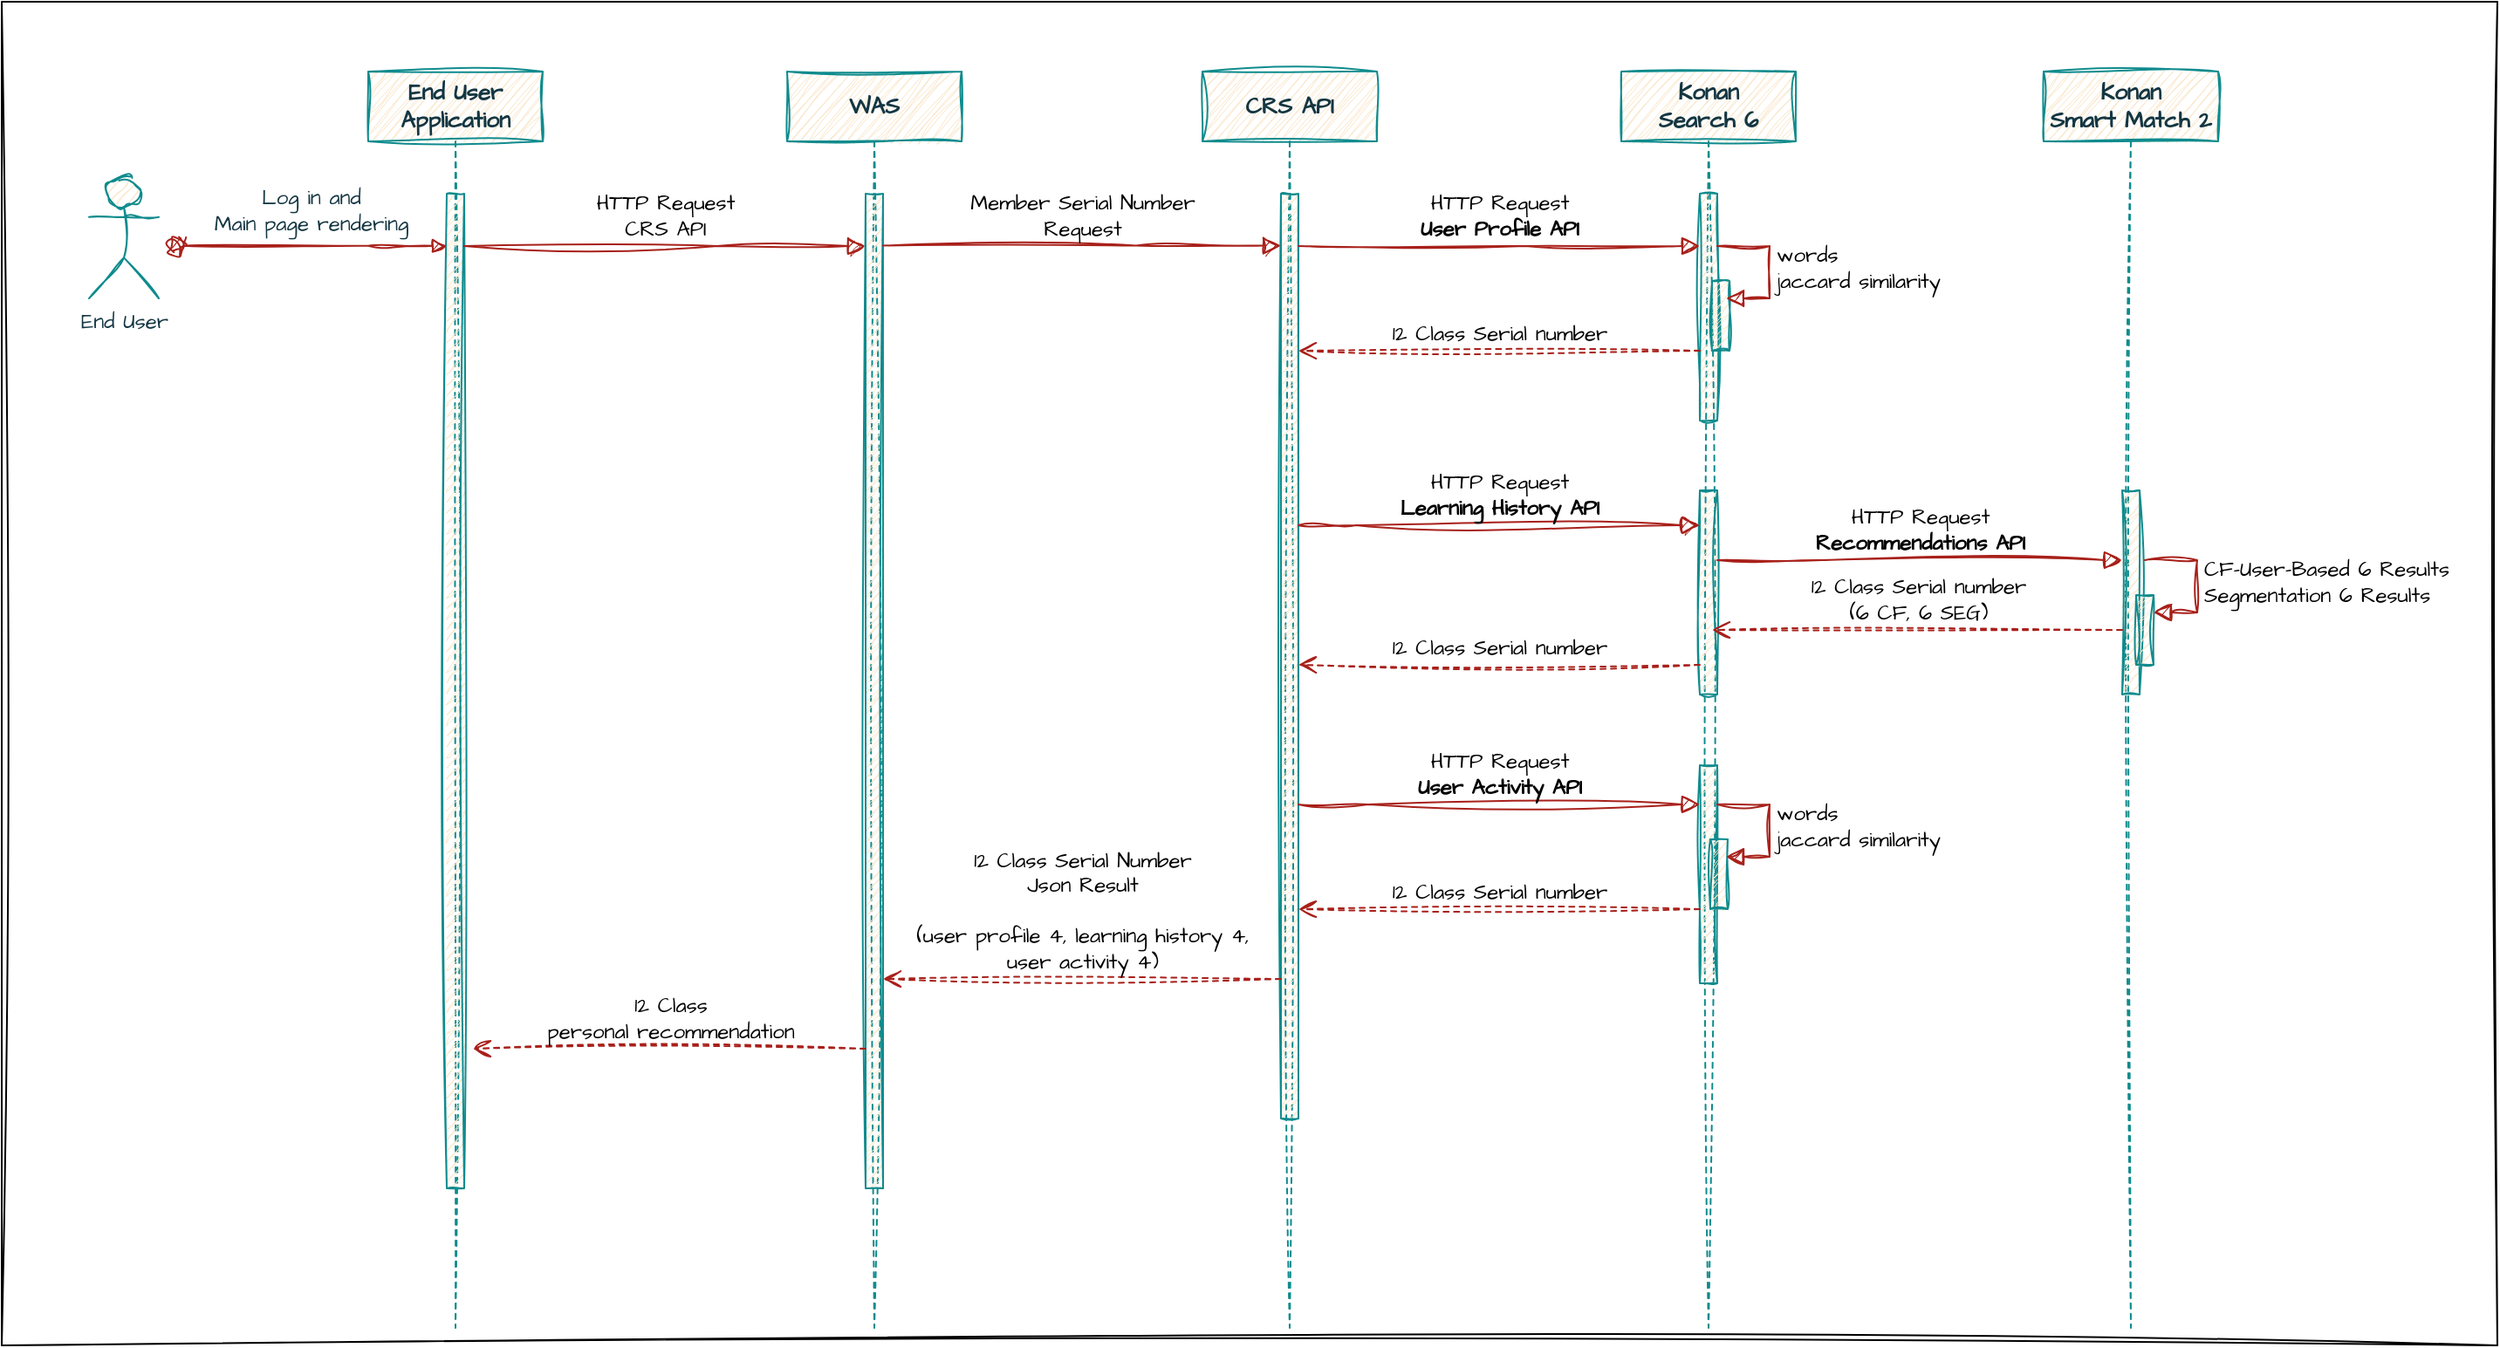 <mxfile version="24.7.13">
  <diagram name="Page-1" id="2YBvvXClWsGukQMizWep">
    <mxGraphModel dx="5349" dy="2766" grid="1" gridSize="10" guides="1" tooltips="1" connect="1" arrows="1" fold="1" page="1" pageScale="1" pageWidth="1100" pageHeight="850" math="0" shadow="0">
      <root>
        <mxCell id="0" />
        <mxCell id="1" parent="0" />
        <mxCell id="-3Ct2iZwQbk6gzx0PKH6-1" value="" style="rounded=0;whiteSpace=wrap;html=1;sketch=1;curveFitting=1;jiggle=2;glass=0;shadow=0;" parent="1" vertex="1">
          <mxGeometry x="-3100" y="-1680" width="1430" height="770" as="geometry" />
        </mxCell>
        <mxCell id="W0gw1Imxjig5qcPms8Uq-233" value="&lt;b&gt;&lt;font style=&quot;font-size: 13px;&quot;&gt;End User Application&lt;/font&gt;&lt;/b&gt;" style="shape=umlLifeline;perimeter=lifelinePerimeter;whiteSpace=wrap;html=1;container=0;dropTarget=0;collapsible=0;recursiveResize=0;outlineConnect=0;portConstraint=eastwest;newEdgeStyle={&quot;edgeStyle&quot;:&quot;elbowEdgeStyle&quot;,&quot;elbow&quot;:&quot;vertical&quot;,&quot;curved&quot;:0,&quot;rounded&quot;:0};sketch=1;hachureGap=4;jiggle=2;curveFitting=1;fontFamily=Architects Daughter;fontSource=https%3A%2F%2Ffonts.googleapis.com%2Fcss%3Ffamily%3DArchitects%2BDaughter;labelBackgroundColor=none;fillColor=#FAE5C7;strokeColor=#0F8B8D;fontColor=#143642;" parent="1" vertex="1">
          <mxGeometry x="-2890" y="-1640" width="100" height="720" as="geometry" />
        </mxCell>
        <mxCell id="W0gw1Imxjig5qcPms8Uq-234" value="" style="html=1;points=[];perimeter=orthogonalPerimeter;outlineConnect=0;targetShapes=umlLifeline;portConstraint=eastwest;newEdgeStyle={&quot;edgeStyle&quot;:&quot;elbowEdgeStyle&quot;,&quot;elbow&quot;:&quot;vertical&quot;,&quot;curved&quot;:0,&quot;rounded&quot;:0};sketch=1;hachureGap=4;jiggle=2;curveFitting=1;fontFamily=Architects Daughter;fontSource=https%3A%2F%2Ffonts.googleapis.com%2Fcss%3Ffamily%3DArchitects%2BDaughter;labelBackgroundColor=none;fillColor=#FAE5C7;strokeColor=#0F8B8D;fontColor=#143642;" parent="W0gw1Imxjig5qcPms8Uq-233" vertex="1">
          <mxGeometry x="45" y="70" width="10" height="570" as="geometry" />
        </mxCell>
        <mxCell id="W0gw1Imxjig5qcPms8Uq-237" value="&lt;b&gt;&lt;font style=&quot;font-size: 13px;&quot;&gt;CRS&amp;nbsp;&lt;/font&gt;&lt;/b&gt;&lt;b style=&quot;background-color: initial;&quot;&gt;&lt;font style=&quot;font-size: 13px;&quot;&gt;API&lt;/font&gt;&lt;/b&gt;" style="shape=umlLifeline;perimeter=lifelinePerimeter;whiteSpace=wrap;html=1;container=0;dropTarget=0;collapsible=0;recursiveResize=0;outlineConnect=0;portConstraint=eastwest;newEdgeStyle={&quot;edgeStyle&quot;:&quot;elbowEdgeStyle&quot;,&quot;elbow&quot;:&quot;vertical&quot;,&quot;curved&quot;:0,&quot;rounded&quot;:0};sketch=1;hachureGap=4;jiggle=2;curveFitting=1;fontFamily=Architects Daughter;fontSource=https%3A%2F%2Ffonts.googleapis.com%2Fcss%3Ffamily%3DArchitects%2BDaughter;labelBackgroundColor=none;fillColor=#FAE5C7;strokeColor=#0F8B8D;fontColor=#143642;" parent="1" vertex="1">
          <mxGeometry x="-2412" y="-1640" width="100" height="720" as="geometry" />
        </mxCell>
        <mxCell id="W0gw1Imxjig5qcPms8Uq-238" value="" style="html=1;points=[];perimeter=orthogonalPerimeter;outlineConnect=0;targetShapes=umlLifeline;portConstraint=eastwest;newEdgeStyle={&quot;edgeStyle&quot;:&quot;elbowEdgeStyle&quot;,&quot;elbow&quot;:&quot;vertical&quot;,&quot;curved&quot;:0,&quot;rounded&quot;:0};sketch=1;hachureGap=4;jiggle=2;curveFitting=1;fontFamily=Architects Daughter;fontSource=https%3A%2F%2Ffonts.googleapis.com%2Fcss%3Ffamily%3DArchitects%2BDaughter;labelBackgroundColor=none;fillColor=#FAE5C7;strokeColor=#0F8B8D;fontColor=#143642;" parent="W0gw1Imxjig5qcPms8Uq-237" vertex="1">
          <mxGeometry x="45" y="70" width="10" height="530" as="geometry" />
        </mxCell>
        <mxCell id="W0gw1Imxjig5qcPms8Uq-239" value="HTTP Request&lt;div&gt;CRS API&lt;/div&gt;" style="html=1;verticalAlign=bottom;endArrow=block;edgeStyle=elbowEdgeStyle;elbow=vertical;curved=0;rounded=0;sketch=1;hachureGap=4;jiggle=2;curveFitting=1;fontFamily=Architects Daughter;fontSource=https%3A%2F%2Ffonts.googleapis.com%2Fcss%3Ffamily%3DArchitects%2BDaughter;fontSize=12;startSize=8;endSize=8;labelBackgroundColor=none;strokeColor=#A8201A;fontColor=default;" parent="1" source="W0gw1Imxjig5qcPms8Uq-234" target="W0gw1Imxjig5qcPms8Uq-291" edge="1">
          <mxGeometry relative="1" as="geometry">
            <mxPoint x="-2830" y="-1540" as="sourcePoint" />
            <Array as="points">
              <mxPoint x="-2690" y="-1540" />
              <mxPoint x="-2647" y="-1520" />
            </Array>
            <mxPoint x="-2600" y="-1540" as="targetPoint" />
          </mxGeometry>
        </mxCell>
        <mxCell id="W0gw1Imxjig5qcPms8Uq-243" value="End User" style="shape=umlActor;verticalLabelPosition=bottom;verticalAlign=top;html=1;outlineConnect=0;sketch=1;hachureGap=4;jiggle=2;curveFitting=1;fontFamily=Architects Daughter;fontSource=https%3A%2F%2Ffonts.googleapis.com%2Fcss%3Ffamily%3DArchitects%2BDaughter;labelBackgroundColor=none;fillColor=#FAE5C7;strokeColor=#0F8B8D;fontColor=#143642;" parent="1" vertex="1">
          <mxGeometry x="-3050" y="-1580" width="40" height="70" as="geometry" />
        </mxCell>
        <mxCell id="W0gw1Imxjig5qcPms8Uq-235" value="" style="html=1;verticalAlign=bottom;startArrow=oval;endArrow=block;startSize=8;edgeStyle=elbowEdgeStyle;elbow=vertical;curved=0;rounded=0;sketch=1;hachureGap=4;jiggle=2;curveFitting=1;fontFamily=Architects Daughter;fontSource=https%3A%2F%2Ffonts.googleapis.com%2Fcss%3Ffamily%3DArchitects%2BDaughter;fontSize=12;labelBackgroundColor=none;strokeColor=#A8201A;fontColor=default;" parent="1" edge="1">
          <mxGeometry x="-0.006" relative="1" as="geometry">
            <mxPoint x="-3000" y="-1540.14" as="sourcePoint" />
            <mxPoint x="-2845" y="-1540.14" as="targetPoint" />
            <Array as="points">
              <mxPoint x="-2890" y="-1540.14" />
            </Array>
            <mxPoint as="offset" />
          </mxGeometry>
        </mxCell>
        <mxCell id="W0gw1Imxjig5qcPms8Uq-258" value="Log in and&lt;div&gt;Main page rendering&lt;/div&gt;" style="edgeLabel;html=1;align=center;verticalAlign=middle;resizable=0;points=[];fontSize=12;sketch=1;hachureGap=4;jiggle=2;curveFitting=1;fontFamily=Architects Daughter;fontSource=https%3A%2F%2Ffonts.googleapis.com%2Fcss%3Ffamily%3DArchitects%2BDaughter;labelBackgroundColor=none;fontColor=#143642;" parent="W0gw1Imxjig5qcPms8Uq-235" vertex="1" connectable="0">
          <mxGeometry x="-0.605" y="3" relative="1" as="geometry">
            <mxPoint x="46" y="-17" as="offset" />
          </mxGeometry>
        </mxCell>
        <mxCell id="W0gw1Imxjig5qcPms8Uq-256" value="&lt;b style=&quot;font-size: 13px;&quot;&gt;&lt;font style=&quot;font-size: 13px;&quot;&gt;Konan&lt;/font&gt;&lt;/b&gt;&lt;div style=&quot;font-size: 13px;&quot;&gt;&lt;b&gt;&lt;font style=&quot;font-size: 13px;&quot;&gt;Search 6&lt;/font&gt;&lt;/b&gt;&lt;/div&gt;" style="shape=umlLifeline;perimeter=lifelinePerimeter;whiteSpace=wrap;html=1;container=0;dropTarget=0;collapsible=0;recursiveResize=0;outlineConnect=0;portConstraint=eastwest;newEdgeStyle={&quot;edgeStyle&quot;:&quot;elbowEdgeStyle&quot;,&quot;elbow&quot;:&quot;vertical&quot;,&quot;curved&quot;:0,&quot;rounded&quot;:0};sketch=1;hachureGap=4;jiggle=2;curveFitting=1;fontFamily=Architects Daughter;fontSource=https%3A%2F%2Ffonts.googleapis.com%2Fcss%3Ffamily%3DArchitects%2BDaughter;labelBackgroundColor=none;fillColor=#FAE5C7;strokeColor=#0F8B8D;fontColor=#143642;" parent="1" vertex="1">
          <mxGeometry x="-2172" y="-1640" width="100" height="720" as="geometry" />
        </mxCell>
        <mxCell id="W0gw1Imxjig5qcPms8Uq-257" value="" style="html=1;points=[];perimeter=orthogonalPerimeter;outlineConnect=0;targetShapes=umlLifeline;portConstraint=eastwest;newEdgeStyle={&quot;edgeStyle&quot;:&quot;elbowEdgeStyle&quot;,&quot;elbow&quot;:&quot;vertical&quot;,&quot;curved&quot;:0,&quot;rounded&quot;:0};sketch=1;hachureGap=4;jiggle=2;curveFitting=1;fontFamily=Architects Daughter;fontSource=https%3A%2F%2Ffonts.googleapis.com%2Fcss%3Ffamily%3DArchitects%2BDaughter;labelBackgroundColor=none;fillColor=#FAE5C7;strokeColor=#0F8B8D;fontColor=#143642;" parent="W0gw1Imxjig5qcPms8Uq-256" vertex="1">
          <mxGeometry x="45" y="70" width="10" height="130" as="geometry" />
        </mxCell>
        <mxCell id="W0gw1Imxjig5qcPms8Uq-265" value="" style="html=1;points=[[0,0,0,0,5],[0,1,0,0,-5],[1,0,0,0,5],[1,1,0,0,-5]];perimeter=orthogonalPerimeter;outlineConnect=0;targetShapes=umlLifeline;portConstraint=eastwest;newEdgeStyle={&quot;curved&quot;:0,&quot;rounded&quot;:0};sketch=1;hachureGap=4;jiggle=2;curveFitting=1;fontFamily=Architects Daughter;fontSource=https%3A%2F%2Ffonts.googleapis.com%2Fcss%3Ffamily%3DArchitects%2BDaughter;labelBackgroundColor=none;fillColor=#FAE5C7;strokeColor=#0F8B8D;fontColor=#143642;" parent="W0gw1Imxjig5qcPms8Uq-256" vertex="1">
          <mxGeometry x="52" y="120" width="10" height="40" as="geometry" />
        </mxCell>
        <mxCell id="W0gw1Imxjig5qcPms8Uq-266" value="words&lt;div&gt;jaccard similarity&lt;/div&gt;" style="html=1;align=left;spacingLeft=2;endArrow=block;rounded=0;edgeStyle=orthogonalEdgeStyle;curved=0;rounded=0;sketch=1;hachureGap=4;jiggle=2;curveFitting=1;fontFamily=Architects Daughter;fontSource=https%3A%2F%2Ffonts.googleapis.com%2Fcss%3Ffamily%3DArchitects%2BDaughter;fontSize=12;startSize=8;endSize=8;labelBackgroundColor=none;strokeColor=#A8201A;fontColor=default;" parent="W0gw1Imxjig5qcPms8Uq-256" edge="1">
          <mxGeometry relative="1" as="geometry">
            <mxPoint x="55" y="100" as="sourcePoint" />
            <Array as="points">
              <mxPoint x="85" y="130" />
            </Array>
            <mxPoint x="60" y="130" as="targetPoint" />
          </mxGeometry>
        </mxCell>
        <mxCell id="W0gw1Imxjig5qcPms8Uq-268" value="" style="html=1;points=[];perimeter=orthogonalPerimeter;outlineConnect=0;targetShapes=umlLifeline;portConstraint=eastwest;newEdgeStyle={&quot;edgeStyle&quot;:&quot;elbowEdgeStyle&quot;,&quot;elbow&quot;:&quot;vertical&quot;,&quot;curved&quot;:0,&quot;rounded&quot;:0};sketch=1;hachureGap=4;jiggle=2;curveFitting=1;fontFamily=Architects Daughter;fontSource=https%3A%2F%2Ffonts.googleapis.com%2Fcss%3Ffamily%3DArchitects%2BDaughter;labelBackgroundColor=none;fillColor=#FAE5C7;strokeColor=#0F8B8D;fontColor=#143642;" parent="W0gw1Imxjig5qcPms8Uq-256" vertex="1">
          <mxGeometry x="45" y="240" width="10" height="117" as="geometry" />
        </mxCell>
        <mxCell id="W0gw1Imxjig5qcPms8Uq-275" value="" style="html=1;points=[];perimeter=orthogonalPerimeter;outlineConnect=0;targetShapes=umlLifeline;portConstraint=eastwest;newEdgeStyle={&quot;edgeStyle&quot;:&quot;elbowEdgeStyle&quot;,&quot;elbow&quot;:&quot;vertical&quot;,&quot;curved&quot;:0,&quot;rounded&quot;:0};sketch=1;hachureGap=4;jiggle=2;curveFitting=1;fontFamily=Architects Daughter;fontSource=https%3A%2F%2Ffonts.googleapis.com%2Fcss%3Ffamily%3DArchitects%2BDaughter;labelBackgroundColor=none;fillColor=#FAE5C7;strokeColor=#0F8B8D;fontColor=#143642;" parent="W0gw1Imxjig5qcPms8Uq-256" vertex="1">
          <mxGeometry x="45" y="397.5" width="10" height="125" as="geometry" />
        </mxCell>
        <mxCell id="W0gw1Imxjig5qcPms8Uq-276" value="" style="html=1;points=[[0,0,0,0,5],[0,1,0,0,-5],[1,0,0,0,5],[1,1,0,0,-5]];perimeter=orthogonalPerimeter;outlineConnect=0;targetShapes=umlLifeline;portConstraint=eastwest;newEdgeStyle={&quot;curved&quot;:0,&quot;rounded&quot;:0};sketch=1;hachureGap=4;jiggle=2;curveFitting=1;fontFamily=Architects Daughter;fontSource=https%3A%2F%2Ffonts.googleapis.com%2Fcss%3Ffamily%3DArchitects%2BDaughter;labelBackgroundColor=none;fillColor=#FAE5C7;strokeColor=#0F8B8D;fontColor=#143642;" parent="W0gw1Imxjig5qcPms8Uq-256" vertex="1">
          <mxGeometry x="51" y="440" width="10" height="40" as="geometry" />
        </mxCell>
        <mxCell id="W0gw1Imxjig5qcPms8Uq-274" value="words&lt;div&gt;jaccard similarity&lt;/div&gt;" style="html=1;align=left;spacingLeft=2;endArrow=block;rounded=0;edgeStyle=orthogonalEdgeStyle;curved=0;rounded=0;sketch=1;hachureGap=4;jiggle=2;curveFitting=1;fontFamily=Architects Daughter;fontSource=https%3A%2F%2Ffonts.googleapis.com%2Fcss%3Ffamily%3DArchitects%2BDaughter;fontSize=12;startSize=8;endSize=8;labelBackgroundColor=none;strokeColor=#A8201A;fontColor=default;" parent="W0gw1Imxjig5qcPms8Uq-256" edge="1">
          <mxGeometry relative="1" as="geometry">
            <mxPoint x="55" y="420" as="sourcePoint" />
            <Array as="points">
              <mxPoint x="85" y="450" />
            </Array>
            <mxPoint x="60" y="450" as="targetPoint" />
          </mxGeometry>
        </mxCell>
        <mxCell id="W0gw1Imxjig5qcPms8Uq-267" value="12 Class Serial number" style="html=1;verticalAlign=bottom;endArrow=open;dashed=1;endSize=8;curved=0;rounded=0;sketch=1;hachureGap=4;jiggle=2;curveFitting=1;fontFamily=Architects Daughter;fontSource=https%3A%2F%2Ffonts.googleapis.com%2Fcss%3Ffamily%3DArchitects%2BDaughter;fontSize=12;labelBackgroundColor=none;strokeColor=#A8201A;fontColor=default;" parent="1" edge="1">
          <mxGeometry x="0.001" relative="1" as="geometry">
            <mxPoint x="-2127" y="-1480" as="sourcePoint" />
            <mxPoint x="-2357" y="-1480" as="targetPoint" />
            <mxPoint as="offset" />
          </mxGeometry>
        </mxCell>
        <mxCell id="W0gw1Imxjig5qcPms8Uq-271" value="12 Class Serial number" style="html=1;verticalAlign=bottom;endArrow=open;dashed=1;endSize=8;curved=0;rounded=0;sketch=1;hachureGap=4;jiggle=2;curveFitting=1;fontFamily=Architects Daughter;fontSource=https%3A%2F%2Ffonts.googleapis.com%2Fcss%3Ffamily%3DArchitects%2BDaughter;fontSize=12;labelBackgroundColor=none;strokeColor=#A8201A;fontColor=default;" parent="1" edge="1">
          <mxGeometry x="0.001" relative="1" as="geometry">
            <mxPoint x="-2127" y="-1300" as="sourcePoint" />
            <mxPoint x="-2357" y="-1300" as="targetPoint" />
            <mxPoint as="offset" />
          </mxGeometry>
        </mxCell>
        <mxCell id="W0gw1Imxjig5qcPms8Uq-255" value="HTTP Request&lt;div&gt;&lt;b&gt;User Activity API&lt;/b&gt;&lt;/div&gt;" style="html=1;verticalAlign=bottom;endArrow=block;edgeStyle=elbowEdgeStyle;elbow=vertical;curved=0;rounded=0;sketch=1;hachureGap=4;jiggle=2;curveFitting=1;fontFamily=Architects Daughter;fontSource=https%3A%2F%2Ffonts.googleapis.com%2Fcss%3Ffamily%3DArchitects%2BDaughter;fontSize=12;startSize=8;endSize=8;labelBackgroundColor=none;strokeColor=#A8201A;fontColor=default;" parent="1" source="W0gw1Imxjig5qcPms8Uq-238" target="W0gw1Imxjig5qcPms8Uq-275" edge="1">
          <mxGeometry x="0.002" relative="1" as="geometry">
            <mxPoint x="-2407" y="-1220" as="sourcePoint" />
            <Array as="points">
              <mxPoint x="-2317" y="-1220" />
              <mxPoint x="-2202" y="-1210" />
            </Array>
            <mxPoint x="-2147" y="-1220" as="targetPoint" />
            <mxPoint as="offset" />
          </mxGeometry>
        </mxCell>
        <mxCell id="W0gw1Imxjig5qcPms8Uq-277" value="12 Class Serial number" style="html=1;verticalAlign=bottom;endArrow=open;dashed=1;endSize=8;curved=0;rounded=0;sketch=1;hachureGap=4;jiggle=2;curveFitting=1;fontFamily=Architects Daughter;fontSource=https%3A%2F%2Ffonts.googleapis.com%2Fcss%3Ffamily%3DArchitects%2BDaughter;fontSize=12;labelBackgroundColor=none;strokeColor=#A8201A;fontColor=default;" parent="1" edge="1">
          <mxGeometry x="0.001" relative="1" as="geometry">
            <mxPoint x="-2127" y="-1160" as="sourcePoint" />
            <mxPoint x="-2357" y="-1160" as="targetPoint" />
            <mxPoint as="offset" />
          </mxGeometry>
        </mxCell>
        <mxCell id="W0gw1Imxjig5qcPms8Uq-252" value="HTTP Request&lt;div&gt;&lt;b&gt;User Profile API&lt;/b&gt;&lt;/div&gt;" style="html=1;verticalAlign=bottom;endArrow=block;edgeStyle=elbowEdgeStyle;elbow=vertical;curved=0;rounded=0;sketch=1;hachureGap=4;jiggle=2;curveFitting=1;fontFamily=Architects Daughter;fontSource=https%3A%2F%2Ffonts.googleapis.com%2Fcss%3Ffamily%3DArchitects%2BDaughter;fontSize=12;startSize=8;endSize=8;labelBackgroundColor=none;strokeColor=#A8201A;fontColor=default;" parent="1" source="W0gw1Imxjig5qcPms8Uq-238" target="W0gw1Imxjig5qcPms8Uq-257" edge="1">
          <mxGeometry relative="1" as="geometry">
            <mxPoint x="-2372" y="-1540" as="sourcePoint" />
            <Array as="points">
              <mxPoint x="-2227" y="-1540" />
            </Array>
            <mxPoint x="-2142" y="-1540" as="targetPoint" />
          </mxGeometry>
        </mxCell>
        <mxCell id="W0gw1Imxjig5qcPms8Uq-254" value="HTTP Request&lt;div&gt;&lt;b&gt;Learning History API&lt;/b&gt;&lt;/div&gt;" style="html=1;verticalAlign=bottom;endArrow=block;edgeStyle=elbowEdgeStyle;elbow=vertical;curved=0;rounded=0;sketch=1;hachureGap=4;jiggle=2;curveFitting=1;fontFamily=Architects Daughter;fontSource=https%3A%2F%2Ffonts.googleapis.com%2Fcss%3Ffamily%3DArchitects%2BDaughter;fontSize=12;startSize=8;endSize=8;labelBackgroundColor=none;strokeColor=#A8201A;fontColor=default;" parent="1" source="W0gw1Imxjig5qcPms8Uq-238" target="W0gw1Imxjig5qcPms8Uq-268" edge="1">
          <mxGeometry x="0.002" relative="1" as="geometry">
            <mxPoint x="-2407" y="-1380" as="sourcePoint" />
            <Array as="points">
              <mxPoint x="-2324" y="-1380" />
              <mxPoint x="-2209" y="-1370" />
            </Array>
            <mxPoint x="-2147" y="-1380" as="targetPoint" />
            <mxPoint as="offset" />
          </mxGeometry>
        </mxCell>
        <mxCell id="W0gw1Imxjig5qcPms8Uq-279" value="&lt;font style=&quot;font-size: 12px;&quot;&gt;12 Class Serial Number&lt;/font&gt;&lt;div style=&quot;&quot;&gt;&lt;font style=&quot;font-size: 12px;&quot;&gt;Json Result&lt;/font&gt;&lt;/div&gt;&lt;div style=&quot;&quot;&gt;&lt;font style=&quot;font-size: 12px;&quot;&gt;&lt;br&gt;&lt;/font&gt;&lt;/div&gt;&lt;div style=&quot;&quot;&gt;(user profile 4,&amp;nbsp;&lt;span style=&quot;background-color: initial;&quot;&gt;learning history 4,&lt;/span&gt;&lt;/div&gt;&lt;div style=&quot;&quot;&gt;&lt;span style=&quot;background-color: initial;&quot;&gt;user activity 4)&lt;/span&gt;&lt;/div&gt;" style="html=1;verticalAlign=bottom;endArrow=open;dashed=1;endSize=8;curved=0;rounded=0;sketch=1;hachureGap=4;jiggle=2;curveFitting=1;fontFamily=Architects Daughter;fontSource=https%3A%2F%2Ffonts.googleapis.com%2Fcss%3Ffamily%3DArchitects%2BDaughter;fontSize=12;labelBackgroundColor=none;strokeColor=#A8201A;fontColor=default;" parent="1" edge="1">
          <mxGeometry relative="1" as="geometry">
            <mxPoint x="-2367" y="-1120" as="sourcePoint" />
            <mxPoint x="-2595" y="-1120" as="targetPoint" />
          </mxGeometry>
        </mxCell>
        <mxCell id="W0gw1Imxjig5qcPms8Uq-280" value="&lt;b style=&quot;font-size: 13px;&quot;&gt;&lt;font style=&quot;font-size: 13px;&quot;&gt;Konan&lt;/font&gt;&lt;/b&gt;&lt;div style=&quot;font-size: 13px;&quot;&gt;&lt;b&gt;Smart Match 2&lt;/b&gt;&lt;/div&gt;" style="shape=umlLifeline;perimeter=lifelinePerimeter;whiteSpace=wrap;html=1;container=0;dropTarget=0;collapsible=0;recursiveResize=0;outlineConnect=0;portConstraint=eastwest;newEdgeStyle={&quot;edgeStyle&quot;:&quot;elbowEdgeStyle&quot;,&quot;elbow&quot;:&quot;vertical&quot;,&quot;curved&quot;:0,&quot;rounded&quot;:0};sketch=1;hachureGap=4;jiggle=2;curveFitting=1;fontFamily=Architects Daughter;fontSource=https%3A%2F%2Ffonts.googleapis.com%2Fcss%3Ffamily%3DArchitects%2BDaughter;labelBackgroundColor=none;fillColor=#FAE5C7;strokeColor=#0F8B8D;fontColor=#143642;" parent="1" vertex="1">
          <mxGeometry x="-1930" y="-1640" width="100" height="720" as="geometry" />
        </mxCell>
        <mxCell id="W0gw1Imxjig5qcPms8Uq-284" value="" style="html=1;points=[];perimeter=orthogonalPerimeter;outlineConnect=0;targetShapes=umlLifeline;portConstraint=eastwest;newEdgeStyle={&quot;edgeStyle&quot;:&quot;elbowEdgeStyle&quot;,&quot;elbow&quot;:&quot;vertical&quot;,&quot;curved&quot;:0,&quot;rounded&quot;:0};sketch=1;hachureGap=4;jiggle=2;curveFitting=1;fontFamily=Architects Daughter;fontSource=https%3A%2F%2Ffonts.googleapis.com%2Fcss%3Ffamily%3DArchitects%2BDaughter;labelBackgroundColor=none;fillColor=#FAE5C7;strokeColor=#0F8B8D;fontColor=#143642;" parent="W0gw1Imxjig5qcPms8Uq-280" vertex="1">
          <mxGeometry x="45" y="240" width="10" height="117" as="geometry" />
        </mxCell>
        <mxCell id="W0gw1Imxjig5qcPms8Uq-286" value="" style="html=1;points=[[0,0,0,0,5],[0,1,0,0,-5],[1,0,0,0,5],[1,1,0,0,-5]];perimeter=orthogonalPerimeter;outlineConnect=0;targetShapes=umlLifeline;portConstraint=eastwest;newEdgeStyle={&quot;curved&quot;:0,&quot;rounded&quot;:0};sketch=1;hachureGap=4;jiggle=2;curveFitting=1;fontFamily=Architects Daughter;fontSource=https%3A%2F%2Ffonts.googleapis.com%2Fcss%3Ffamily%3DArchitects%2BDaughter;labelBackgroundColor=none;fillColor=#FAE5C7;strokeColor=#0F8B8D;fontColor=#143642;" parent="W0gw1Imxjig5qcPms8Uq-280" vertex="1">
          <mxGeometry x="53" y="300" width="10" height="40" as="geometry" />
        </mxCell>
        <mxCell id="W0gw1Imxjig5qcPms8Uq-287" value="CF-User-Based 6 Results&lt;div&gt;Segmentation 6 Results&lt;/div&gt;" style="html=1;align=left;spacingLeft=2;endArrow=block;rounded=0;edgeStyle=orthogonalEdgeStyle;curved=0;rounded=0;sketch=1;hachureGap=4;jiggle=2;curveFitting=1;fontFamily=Architects Daughter;fontSource=https%3A%2F%2Ffonts.googleapis.com%2Fcss%3Ffamily%3DArchitects%2BDaughter;fontSize=12;startSize=8;endSize=8;labelBackgroundColor=none;strokeColor=#A8201A;fontColor=default;" parent="W0gw1Imxjig5qcPms8Uq-280" edge="1">
          <mxGeometry relative="1" as="geometry">
            <mxPoint x="58" y="280" as="sourcePoint" />
            <Array as="points">
              <mxPoint x="88" y="310" />
            </Array>
            <mxPoint x="63" y="310" as="targetPoint" />
          </mxGeometry>
        </mxCell>
        <mxCell id="W0gw1Imxjig5qcPms8Uq-288" value="HTTP Request&lt;div&gt;&lt;b&gt;Recommendations API&lt;/b&gt;&lt;br&gt;&lt;/div&gt;" style="html=1;verticalAlign=bottom;endArrow=block;edgeStyle=elbowEdgeStyle;elbow=vertical;curved=0;rounded=0;sketch=1;hachureGap=4;jiggle=2;curveFitting=1;fontFamily=Architects Daughter;fontSource=https%3A%2F%2Ffonts.googleapis.com%2Fcss%3Ffamily%3DArchitects%2BDaughter;fontSize=12;startSize=8;endSize=8;labelBackgroundColor=none;strokeColor=#A8201A;fontColor=default;" parent="1" source="W0gw1Imxjig5qcPms8Uq-268" target="W0gw1Imxjig5qcPms8Uq-284" edge="1">
          <mxGeometry x="0.002" relative="1" as="geometry">
            <mxPoint x="-2090" y="-1360" as="sourcePoint" />
            <Array as="points">
              <mxPoint x="-2057" y="-1360" />
              <mxPoint x="-1942" y="-1350" />
            </Array>
            <mxPoint x="-1860" y="-1360" as="targetPoint" />
            <mxPoint as="offset" />
          </mxGeometry>
        </mxCell>
        <mxCell id="W0gw1Imxjig5qcPms8Uq-289" value="12 Class Serial number&lt;div&gt;(6 CF, 6 SEG)&lt;/div&gt;" style="html=1;verticalAlign=bottom;endArrow=open;dashed=1;endSize=8;curved=0;rounded=0;sketch=1;hachureGap=4;jiggle=2;curveFitting=1;fontFamily=Architects Daughter;fontSource=https%3A%2F%2Ffonts.googleapis.com%2Fcss%3Ffamily%3DArchitects%2BDaughter;fontSize=12;labelBackgroundColor=none;strokeColor=#A8201A;fontColor=default;" parent="1" source="W0gw1Imxjig5qcPms8Uq-284" edge="1">
          <mxGeometry x="0.001" relative="1" as="geometry">
            <mxPoint x="-1890" y="-1320" as="sourcePoint" />
            <mxPoint x="-2120" y="-1320" as="targetPoint" />
            <mxPoint as="offset" />
          </mxGeometry>
        </mxCell>
        <mxCell id="W0gw1Imxjig5qcPms8Uq-290" value="&lt;b&gt;&lt;font style=&quot;font-size: 13px;&quot;&gt;WAS&lt;/font&gt;&lt;/b&gt;" style="shape=umlLifeline;perimeter=lifelinePerimeter;whiteSpace=wrap;html=1;container=0;dropTarget=0;collapsible=0;recursiveResize=0;outlineConnect=0;portConstraint=eastwest;newEdgeStyle={&quot;edgeStyle&quot;:&quot;elbowEdgeStyle&quot;,&quot;elbow&quot;:&quot;vertical&quot;,&quot;curved&quot;:0,&quot;rounded&quot;:0};sketch=1;hachureGap=4;jiggle=2;curveFitting=1;fontFamily=Architects Daughter;fontSource=https%3A%2F%2Ffonts.googleapis.com%2Fcss%3Ffamily%3DArchitects%2BDaughter;labelBackgroundColor=none;fillColor=#FAE5C7;strokeColor=#0F8B8D;fontColor=#143642;" parent="1" vertex="1">
          <mxGeometry x="-2650" y="-1640" width="100" height="720" as="geometry" />
        </mxCell>
        <mxCell id="W0gw1Imxjig5qcPms8Uq-291" value="" style="html=1;points=[];perimeter=orthogonalPerimeter;outlineConnect=0;targetShapes=umlLifeline;portConstraint=eastwest;newEdgeStyle={&quot;edgeStyle&quot;:&quot;elbowEdgeStyle&quot;,&quot;elbow&quot;:&quot;vertical&quot;,&quot;curved&quot;:0,&quot;rounded&quot;:0};sketch=1;hachureGap=4;jiggle=2;curveFitting=1;fontFamily=Architects Daughter;fontSource=https%3A%2F%2Ffonts.googleapis.com%2Fcss%3Ffamily%3DArchitects%2BDaughter;labelBackgroundColor=none;fillColor=#FAE5C7;strokeColor=#0F8B8D;fontColor=#143642;" parent="W0gw1Imxjig5qcPms8Uq-290" vertex="1">
          <mxGeometry x="45" y="70" width="10" height="570" as="geometry" />
        </mxCell>
        <mxCell id="W0gw1Imxjig5qcPms8Uq-292" value="Member Serial Number&lt;div&gt;Request&lt;/div&gt;" style="html=1;verticalAlign=bottom;endArrow=block;edgeStyle=elbowEdgeStyle;elbow=vertical;curved=0;rounded=0;sketch=1;hachureGap=4;jiggle=2;curveFitting=1;fontFamily=Architects Daughter;fontSource=https%3A%2F%2Ffonts.googleapis.com%2Fcss%3Ffamily%3DArchitects%2BDaughter;fontSize=12;startSize=8;endSize=8;labelBackgroundColor=none;strokeColor=#A8201A;fontColor=default;" parent="1" source="W0gw1Imxjig5qcPms8Uq-291" target="W0gw1Imxjig5qcPms8Uq-238" edge="1">
          <mxGeometry relative="1" as="geometry">
            <mxPoint x="-2590" y="-1540.2" as="sourcePoint" />
            <Array as="points">
              <mxPoint x="-2450" y="-1540.2" />
              <mxPoint x="-2407" y="-1520.2" />
            </Array>
            <mxPoint x="-2360" y="-1540.2" as="targetPoint" />
          </mxGeometry>
        </mxCell>
        <mxCell id="W0gw1Imxjig5qcPms8Uq-293" value="&lt;font style=&quot;font-size: 12px;&quot;&gt;12 Class&lt;/font&gt;&lt;div style=&quot;&quot;&gt;&lt;span style=&quot;background-color: initial;&quot;&gt;&lt;font style=&quot;font-size: 12px;&quot;&gt;personal recommendation&lt;/font&gt;&lt;/span&gt;&lt;/div&gt;" style="html=1;verticalAlign=bottom;endArrow=open;dashed=1;endSize=8;curved=0;rounded=0;sketch=1;hachureGap=4;jiggle=2;curveFitting=1;fontFamily=Architects Daughter;fontSource=https%3A%2F%2Ffonts.googleapis.com%2Fcss%3Ffamily%3DArchitects%2BDaughter;fontSize=12;labelBackgroundColor=none;strokeColor=#A8201A;fontColor=default;" parent="1" source="W0gw1Imxjig5qcPms8Uq-291" edge="1">
          <mxGeometry x="0.002" relative="1" as="geometry">
            <mxPoint x="-2612" y="-1080" as="sourcePoint" />
            <mxPoint x="-2830" y="-1080" as="targetPoint" />
            <mxPoint as="offset" />
          </mxGeometry>
        </mxCell>
      </root>
    </mxGraphModel>
  </diagram>
</mxfile>
